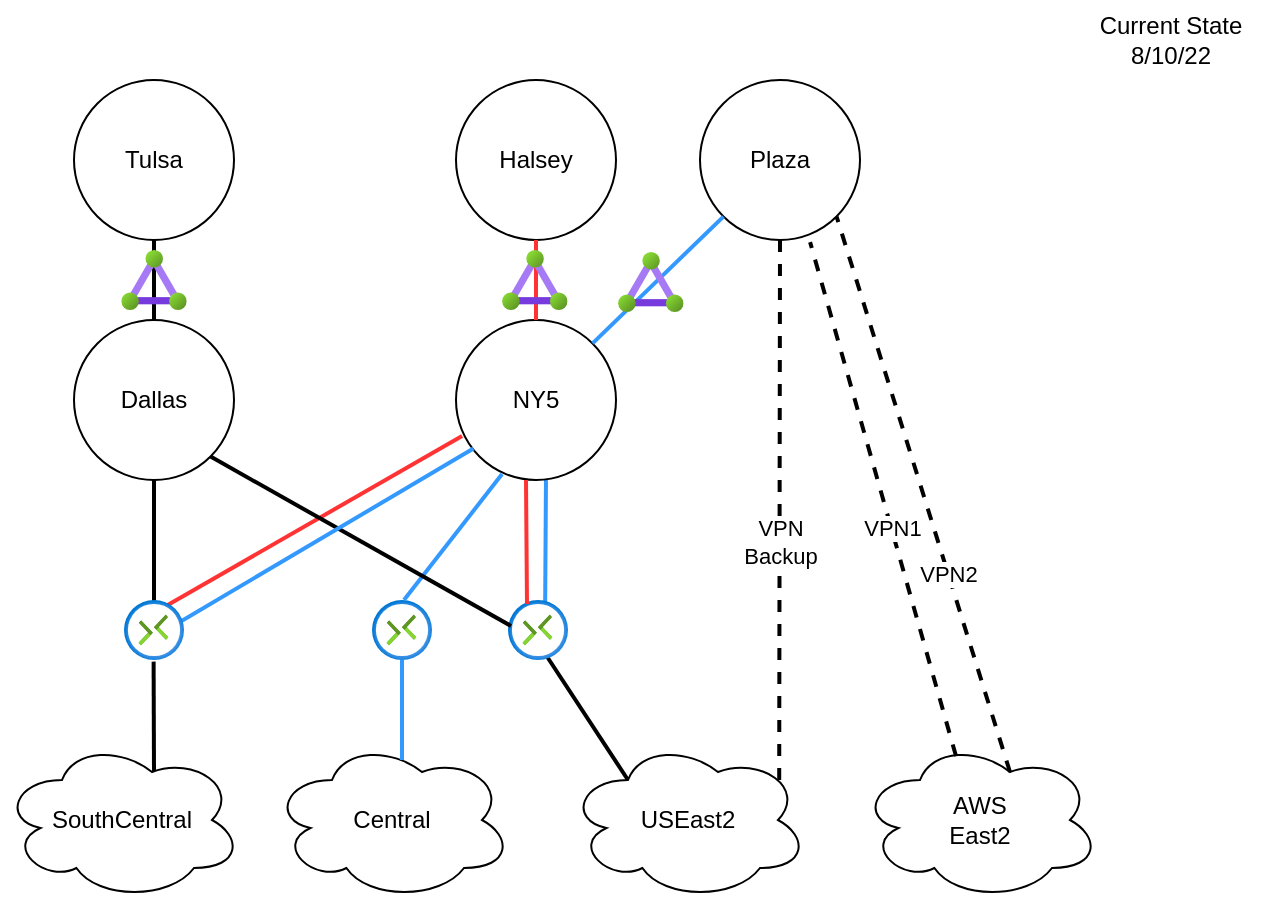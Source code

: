 <mxfile version="20.2.3" type="github" pages="2">
  <diagram id="nOUzrROn8S_l6gPX-0Xe" name="Current State">
    <mxGraphModel dx="1422" dy="792" grid="1" gridSize="10" guides="1" tooltips="1" connect="1" arrows="1" fold="1" page="1" pageScale="1" pageWidth="1169" pageHeight="827" math="0" shadow="0">
      <root>
        <mxCell id="0" />
        <mxCell id="1" parent="0" />
        <mxCell id="KbfqaCrizf5aWPR331xB-36" value="" style="endArrow=none;html=1;rounded=0;entryX=0.675;entryY=0.975;entryDx=0;entryDy=0;exitX=0.917;exitY=0.433;exitDx=0;exitDy=0;exitPerimeter=0;entryPerimeter=0;strokeColor=#3399FF;strokeWidth=2;" parent="1" edge="1">
          <mxGeometry width="50" height="50" relative="1" as="geometry">
            <mxPoint x="603.51" y="512.99" as="sourcePoint" />
            <mxPoint x="604" y="438" as="targetPoint" />
          </mxGeometry>
        </mxCell>
        <mxCell id="KbfqaCrizf5aWPR331xB-22" value="" style="endArrow=none;html=1;rounded=0;exitX=0.25;exitY=0.25;exitDx=0;exitDy=0;exitPerimeter=0;entryX=0.6;entryY=0.867;entryDx=0;entryDy=0;entryPerimeter=0;strokeWidth=2;" parent="1" source="KbfqaCrizf5aWPR331xB-12" target="KbfqaCrizf5aWPR331xB-17" edge="1">
          <mxGeometry width="50" height="50" relative="1" as="geometry">
            <mxPoint x="589.99" y="539.01" as="sourcePoint" />
            <mxPoint x="531" y="490" as="targetPoint" />
          </mxGeometry>
        </mxCell>
        <mxCell id="KbfqaCrizf5aWPR331xB-19" value="" style="endArrow=none;html=1;rounded=0;exitX=0.625;exitY=0.2;exitDx=0;exitDy=0;exitPerimeter=0;strokeWidth=2;entryX=0.46;entryY=1.027;entryDx=0;entryDy=0;entryPerimeter=0;" parent="1" edge="1">
          <mxGeometry width="50" height="50" relative="1" as="geometry">
            <mxPoint x="408" y="586" as="sourcePoint" />
            <mxPoint x="407.8" y="530.81" as="targetPoint" />
          </mxGeometry>
        </mxCell>
        <mxCell id="KbfqaCrizf5aWPR331xB-27" value="" style="endArrow=none;html=1;rounded=0;exitX=0.5;exitY=0;exitDx=0;exitDy=0;entryX=0.5;entryY=1;entryDx=0;entryDy=0;strokeWidth=2;" parent="1" source="KbfqaCrizf5aWPR331xB-4" target="KbfqaCrizf5aWPR331xB-1" edge="1">
          <mxGeometry width="50" height="50" relative="1" as="geometry">
            <mxPoint x="459.01" y="515.01" as="sourcePoint" />
            <mxPoint x="491" y="450" as="targetPoint" />
          </mxGeometry>
        </mxCell>
        <mxCell id="KbfqaCrizf5aWPR331xB-1" value="Tulsa" style="ellipse;whiteSpace=wrap;html=1;aspect=fixed;" parent="1" vertex="1">
          <mxGeometry x="368" y="240" width="80" height="80" as="geometry" />
        </mxCell>
        <mxCell id="KbfqaCrizf5aWPR331xB-2" value="Halsey" style="ellipse;whiteSpace=wrap;html=1;aspect=fixed;" parent="1" vertex="1">
          <mxGeometry x="559" y="240" width="80" height="80" as="geometry" />
        </mxCell>
        <mxCell id="KbfqaCrizf5aWPR331xB-3" value="Plaza" style="ellipse;whiteSpace=wrap;html=1;aspect=fixed;" parent="1" vertex="1">
          <mxGeometry x="681" y="240" width="80" height="80" as="geometry" />
        </mxCell>
        <mxCell id="KbfqaCrizf5aWPR331xB-4" value="Dallas" style="ellipse;whiteSpace=wrap;html=1;aspect=fixed;" parent="1" vertex="1">
          <mxGeometry x="368" y="360" width="80" height="80" as="geometry" />
        </mxCell>
        <mxCell id="KbfqaCrizf5aWPR331xB-5" value="NY5" style="ellipse;whiteSpace=wrap;html=1;aspect=fixed;" parent="1" vertex="1">
          <mxGeometry x="559" y="360" width="80" height="80" as="geometry" />
        </mxCell>
        <mxCell id="KbfqaCrizf5aWPR331xB-9" value="SouthCentral" style="ellipse;shape=cloud;whiteSpace=wrap;html=1;" parent="1" vertex="1">
          <mxGeometry x="332" y="570" width="120" height="80" as="geometry" />
        </mxCell>
        <mxCell id="KbfqaCrizf5aWPR331xB-10" value="&lt;div&gt;AWS&lt;/div&gt;&lt;div&gt;East2&lt;br&gt;&lt;/div&gt;" style="ellipse;shape=cloud;whiteSpace=wrap;html=1;" parent="1" vertex="1">
          <mxGeometry x="761" y="570" width="120" height="80" as="geometry" />
        </mxCell>
        <mxCell id="KbfqaCrizf5aWPR331xB-11" value="Central" style="ellipse;shape=cloud;whiteSpace=wrap;html=1;" parent="1" vertex="1">
          <mxGeometry x="467" y="570" width="120" height="80" as="geometry" />
        </mxCell>
        <mxCell id="KbfqaCrizf5aWPR331xB-12" value="USEast2" style="ellipse;shape=cloud;whiteSpace=wrap;html=1;" parent="1" vertex="1">
          <mxGeometry x="615" y="570" width="120" height="80" as="geometry" />
        </mxCell>
        <mxCell id="KbfqaCrizf5aWPR331xB-16" value="" style="aspect=fixed;html=1;points=[];align=center;image;fontSize=12;image=img/lib/azure2/networking/Connections.svg;" parent="1" vertex="1">
          <mxGeometry x="517" y="500" width="30" height="30" as="geometry" />
        </mxCell>
        <mxCell id="KbfqaCrizf5aWPR331xB-17" value="" style="aspect=fixed;html=1;points=[];align=center;image;fontSize=12;image=img/lib/azure2/networking/Connections.svg;" parent="1" vertex="1">
          <mxGeometry x="585" y="500" width="30" height="30" as="geometry" />
        </mxCell>
        <mxCell id="KbfqaCrizf5aWPR331xB-20" value="" style="endArrow=none;html=1;rounded=0;exitX=0.5;exitY=0.067;exitDx=0;exitDy=0;exitPerimeter=0;strokeWidth=2;entryX=0.5;entryY=1;entryDx=0;entryDy=0;" parent="1" source="KbfqaCrizf5aWPR331xB-6" target="KbfqaCrizf5aWPR331xB-4" edge="1">
          <mxGeometry width="50" height="50" relative="1" as="geometry">
            <mxPoint x="423.99" y="500.99" as="sourcePoint" />
            <mxPoint x="410" y="440" as="targetPoint" />
          </mxGeometry>
        </mxCell>
        <mxCell id="KbfqaCrizf5aWPR331xB-23" value="" style="endArrow=none;html=1;rounded=0;entryX=0.038;entryY=0.725;entryDx=0;entryDy=0;entryPerimeter=0;strokeColor=#FF3333;strokeWidth=2;exitX=0.7;exitY=0.1;exitDx=0;exitDy=0;exitPerimeter=0;" parent="1" source="KbfqaCrizf5aWPR331xB-6" target="KbfqaCrizf5aWPR331xB-5" edge="1">
          <mxGeometry width="50" height="50" relative="1" as="geometry">
            <mxPoint x="451" y="510" as="sourcePoint" />
            <mxPoint x="451" y="498" as="targetPoint" />
          </mxGeometry>
        </mxCell>
        <mxCell id="KbfqaCrizf5aWPR331xB-24" value="" style="endArrow=none;html=1;rounded=0;exitX=0.533;exitY=0;exitDx=0;exitDy=0;exitPerimeter=0;entryX=0.288;entryY=0.963;entryDx=0;entryDy=0;entryPerimeter=0;strokeColor=#3399FF;strokeWidth=2;" parent="1" source="KbfqaCrizf5aWPR331xB-16" target="KbfqaCrizf5aWPR331xB-5" edge="1">
          <mxGeometry width="50" height="50" relative="1" as="geometry">
            <mxPoint x="538.01" y="512.01" as="sourcePoint" />
            <mxPoint x="622.716" y="438.284" as="targetPoint" />
          </mxGeometry>
        </mxCell>
        <mxCell id="KbfqaCrizf5aWPR331xB-25" value="" style="endArrow=none;html=1;rounded=0;entryX=0.5;entryY=1;entryDx=0;entryDy=0;entryPerimeter=0;strokeColor=#3399FF;strokeWidth=2;" parent="1" target="KbfqaCrizf5aWPR331xB-16" edge="1">
          <mxGeometry width="50" height="50" relative="1" as="geometry">
            <mxPoint x="532" y="580" as="sourcePoint" />
            <mxPoint x="459" y="533.591" as="targetPoint" />
          </mxGeometry>
        </mxCell>
        <mxCell id="KbfqaCrizf5aWPR331xB-26" value="" style="endArrow=none;html=1;rounded=0;exitX=0.05;exitY=0.433;exitDx=0;exitDy=0;exitPerimeter=0;entryX=1;entryY=1;entryDx=0;entryDy=0;strokeWidth=2;" parent="1" source="KbfqaCrizf5aWPR331xB-17" target="KbfqaCrizf5aWPR331xB-4" edge="1">
          <mxGeometry width="50" height="50" relative="1" as="geometry">
            <mxPoint x="459.01" y="515.01" as="sourcePoint" />
            <mxPoint x="491" y="450" as="targetPoint" />
          </mxGeometry>
        </mxCell>
        <mxCell id="KbfqaCrizf5aWPR331xB-7" value="" style="aspect=fixed;html=1;points=[];align=center;image;fontSize=12;image=img/lib/azure2/networking/ExpressRoute_Circuits.svg;imageBackground=none;" parent="1" vertex="1">
          <mxGeometry x="391.595" y="325" width="32.81" height="30" as="geometry" />
        </mxCell>
        <mxCell id="KbfqaCrizf5aWPR331xB-33" value="" style="endArrow=none;html=1;rounded=0;exitX=0.5;exitY=0;exitDx=0;exitDy=0;entryX=0.5;entryY=1;entryDx=0;entryDy=0;strokeColor=#FF3333;strokeWidth=2;" parent="1" source="KbfqaCrizf5aWPR331xB-5" target="KbfqaCrizf5aWPR331xB-2" edge="1">
          <mxGeometry width="50" height="50" relative="1" as="geometry">
            <mxPoint x="462.716" y="381.716" as="sourcePoint" />
            <mxPoint x="411" y="330" as="targetPoint" />
          </mxGeometry>
        </mxCell>
        <mxCell id="KbfqaCrizf5aWPR331xB-34" value="" style="endArrow=none;html=1;rounded=0;exitX=1;exitY=0;exitDx=0;exitDy=0;entryX=0;entryY=1;entryDx=0;entryDy=0;fillColor=#FF0000;strokeColor=#3399FF;strokeWidth=2;" parent="1" source="KbfqaCrizf5aWPR331xB-5" target="KbfqaCrizf5aWPR331xB-3" edge="1">
          <mxGeometry width="50" height="50" relative="1" as="geometry">
            <mxPoint x="462.716" y="381.716" as="sourcePoint" />
            <mxPoint x="411" y="330" as="targetPoint" />
          </mxGeometry>
        </mxCell>
        <mxCell id="KbfqaCrizf5aWPR331xB-35" value="" style="endArrow=none;html=1;rounded=0;exitX=0.483;exitY=0.067;exitDx=0;exitDy=0;exitPerimeter=0;entryX=0.5;entryY=1;entryDx=0;entryDy=0;strokeColor=#FF3333;strokeWidth=2;" parent="1" edge="1">
          <mxGeometry width="50" height="50" relative="1" as="geometry">
            <mxPoint x="594.49" y="502.01" as="sourcePoint" />
            <mxPoint x="594" y="440" as="targetPoint" />
          </mxGeometry>
        </mxCell>
        <mxCell id="KbfqaCrizf5aWPR331xB-37" value="" style="endArrow=none;html=1;rounded=0;exitX=0.467;exitY=0.833;exitDx=0;exitDy=0;exitPerimeter=0;entryX=0;entryY=1;entryDx=0;entryDy=0;strokeColor=#3399FF;strokeWidth=2;" parent="1" edge="1">
          <mxGeometry width="50" height="50" relative="1" as="geometry">
            <mxPoint x="404.01" y="520.99" as="sourcePoint" />
            <mxPoint x="567.716" y="424.284" as="targetPoint" />
          </mxGeometry>
        </mxCell>
        <mxCell id="KbfqaCrizf5aWPR331xB-39" value="" style="endArrow=none;dashed=1;html=1;rounded=0;strokeColor=#000000;fillColor=#FF0000;exitX=0.88;exitY=0.25;exitDx=0;exitDy=0;exitPerimeter=0;entryX=0.5;entryY=1;entryDx=0;entryDy=0;strokeWidth=2;" parent="1" source="KbfqaCrizf5aWPR331xB-12" target="KbfqaCrizf5aWPR331xB-3" edge="1">
          <mxGeometry width="50" height="50" relative="1" as="geometry">
            <mxPoint x="801" y="480" as="sourcePoint" />
            <mxPoint x="851" y="430" as="targetPoint" />
          </mxGeometry>
        </mxCell>
        <mxCell id="KbfqaCrizf5aWPR331xB-40" value="&lt;div&gt;VPN&lt;/div&gt;&lt;div&gt;Backup&lt;br&gt;&lt;/div&gt;" style="edgeLabel;html=1;align=center;verticalAlign=middle;resizable=0;points=[];" parent="KbfqaCrizf5aWPR331xB-39" vertex="1" connectable="0">
          <mxGeometry x="-0.114" relative="1" as="geometry">
            <mxPoint as="offset" />
          </mxGeometry>
        </mxCell>
        <mxCell id="KbfqaCrizf5aWPR331xB-41" value="" style="endArrow=none;dashed=1;html=1;rounded=0;strokeColor=#000000;fillColor=#FF0000;exitX=0.4;exitY=0.1;exitDx=0;exitDy=0;exitPerimeter=0;entryX=0.688;entryY=1.013;entryDx=0;entryDy=0;entryPerimeter=0;strokeWidth=2;" parent="1" source="KbfqaCrizf5aWPR331xB-10" target="KbfqaCrizf5aWPR331xB-3" edge="1">
          <mxGeometry width="50" height="50" relative="1" as="geometry">
            <mxPoint x="685" y="596" as="sourcePoint" />
            <mxPoint x="731" y="330" as="targetPoint" />
          </mxGeometry>
        </mxCell>
        <mxCell id="KbfqaCrizf5aWPR331xB-42" value="VPN1" style="edgeLabel;html=1;align=center;verticalAlign=middle;resizable=0;points=[];" parent="KbfqaCrizf5aWPR331xB-41" vertex="1" connectable="0">
          <mxGeometry x="-0.114" relative="1" as="geometry">
            <mxPoint as="offset" />
          </mxGeometry>
        </mxCell>
        <mxCell id="KbfqaCrizf5aWPR331xB-43" value="" style="endArrow=none;dashed=1;html=1;rounded=0;strokeColor=#000000;fillColor=#FF0000;exitX=0.625;exitY=0.2;exitDx=0;exitDy=0;exitPerimeter=0;entryX=1;entryY=1;entryDx=0;entryDy=0;strokeWidth=2;" parent="1" source="KbfqaCrizf5aWPR331xB-10" target="KbfqaCrizf5aWPR331xB-3" edge="1">
          <mxGeometry width="50" height="50" relative="1" as="geometry">
            <mxPoint x="819" y="588" as="sourcePoint" />
            <mxPoint x="746.04" y="331.04" as="targetPoint" />
          </mxGeometry>
        </mxCell>
        <mxCell id="KbfqaCrizf5aWPR331xB-45" value="VPN2" style="edgeLabel;html=1;align=center;verticalAlign=middle;resizable=0;points=[];" parent="KbfqaCrizf5aWPR331xB-43" vertex="1" connectable="0">
          <mxGeometry x="-0.287" relative="1" as="geometry">
            <mxPoint as="offset" />
          </mxGeometry>
        </mxCell>
        <mxCell id="KbfqaCrizf5aWPR331xB-13" value="" style="aspect=fixed;html=1;points=[];align=center;image;fontSize=12;image=img/lib/azure2/networking/ExpressRoute_Circuits.svg;imageBackground=none;" parent="1" vertex="1">
          <mxGeometry x="582" y="325" width="32.81" height="30" as="geometry" />
        </mxCell>
        <mxCell id="KbfqaCrizf5aWPR331xB-14" value="" style="aspect=fixed;html=1;points=[];align=center;image;fontSize=12;image=img/lib/azure2/networking/ExpressRoute_Circuits.svg;imageBackground=none;" parent="1" vertex="1">
          <mxGeometry x="640" y="326" width="32.81" height="30" as="geometry" />
        </mxCell>
        <mxCell id="KbfqaCrizf5aWPR331xB-6" value="" style="aspect=fixed;html=1;points=[];align=center;image;fontSize=12;image=img/lib/azure2/networking/Connections.svg;" parent="1" vertex="1">
          <mxGeometry x="393" y="500" width="30" height="30" as="geometry" />
        </mxCell>
        <mxCell id="4s_zEq4xch8bV-egNW5Q-1" value="&lt;div&gt;Current State&lt;/div&gt;&lt;div&gt;8/10/22&lt;br&gt;&lt;/div&gt;" style="text;html=1;align=center;verticalAlign=middle;resizable=0;points=[];autosize=1;strokeColor=none;fillColor=none;" parent="1" vertex="1">
          <mxGeometry x="871" y="200" width="90" height="40" as="geometry" />
        </mxCell>
      </root>
    </mxGraphModel>
  </diagram>
  <diagram name="Proposed" id="WKU88_NRlp5oghHVTHNe">
    <mxGraphModel dx="1422" dy="792" grid="1" gridSize="10" guides="1" tooltips="1" connect="1" arrows="1" fold="1" page="1" pageScale="1" pageWidth="1169" pageHeight="827" math="0" shadow="0">
      <root>
        <mxCell id="qfVMbebjgHPsn-mblnon-0" />
        <mxCell id="qfVMbebjgHPsn-mblnon-1" parent="qfVMbebjgHPsn-mblnon-0" />
        <mxCell id="qfVMbebjgHPsn-mblnon-2" value="" style="endArrow=none;html=1;rounded=0;entryX=0.675;entryY=0.975;entryDx=0;entryDy=0;exitX=0.917;exitY=0.433;exitDx=0;exitDy=0;exitPerimeter=0;entryPerimeter=0;strokeColor=#3399FF;strokeWidth=2;" parent="qfVMbebjgHPsn-mblnon-1" edge="1">
          <mxGeometry width="50" height="50" relative="1" as="geometry">
            <mxPoint x="603.51" y="512.99" as="sourcePoint" />
            <mxPoint x="604" y="438" as="targetPoint" />
          </mxGeometry>
        </mxCell>
        <mxCell id="qfVMbebjgHPsn-mblnon-3" value="" style="endArrow=none;html=1;rounded=0;exitX=0.25;exitY=0.25;exitDx=0;exitDy=0;exitPerimeter=0;entryX=0.6;entryY=0.867;entryDx=0;entryDy=0;entryPerimeter=0;strokeWidth=2;" parent="qfVMbebjgHPsn-mblnon-1" source="qfVMbebjgHPsn-mblnon-14" target="qfVMbebjgHPsn-mblnon-16" edge="1">
          <mxGeometry width="50" height="50" relative="1" as="geometry">
            <mxPoint x="589.99" y="539.01" as="sourcePoint" />
            <mxPoint x="531" y="490" as="targetPoint" />
          </mxGeometry>
        </mxCell>
        <mxCell id="qfVMbebjgHPsn-mblnon-4" value="" style="endArrow=none;html=1;rounded=0;exitX=0.738;exitY=0.181;exitDx=0;exitDy=0;exitPerimeter=0;strokeWidth=2;entryX=0.467;entryY=1.017;entryDx=0;entryDy=0;entryPerimeter=0;" parent="qfVMbebjgHPsn-mblnon-1" target="qfVMbebjgHPsn-mblnon-35" edge="1" source="qfVMbebjgHPsn-mblnon-11">
          <mxGeometry width="50" height="50" relative="1" as="geometry">
            <mxPoint x="408" y="586" as="sourcePoint" />
            <mxPoint x="407.8" y="530.81" as="targetPoint" />
          </mxGeometry>
        </mxCell>
        <mxCell id="qfVMbebjgHPsn-mblnon-5" value="" style="endArrow=none;html=1;rounded=0;exitX=0.5;exitY=0;exitDx=0;exitDy=0;entryX=0.5;entryY=1;entryDx=0;entryDy=0;strokeWidth=2;" parent="qfVMbebjgHPsn-mblnon-1" edge="1">
          <mxGeometry width="50" height="50" relative="1" as="geometry">
            <mxPoint x="404" y="360" as="sourcePoint" />
            <mxPoint x="404" y="320" as="targetPoint" />
          </mxGeometry>
        </mxCell>
        <mxCell id="qfVMbebjgHPsn-mblnon-6" value="Tulsa" style="ellipse;whiteSpace=wrap;html=1;aspect=fixed;" parent="qfVMbebjgHPsn-mblnon-1" vertex="1">
          <mxGeometry x="368" y="240" width="80" height="80" as="geometry" />
        </mxCell>
        <mxCell id="qfVMbebjgHPsn-mblnon-7" value="Halsey" style="ellipse;whiteSpace=wrap;html=1;aspect=fixed;" parent="qfVMbebjgHPsn-mblnon-1" vertex="1">
          <mxGeometry x="559" y="240" width="80" height="80" as="geometry" />
        </mxCell>
        <mxCell id="qfVMbebjgHPsn-mblnon-8" value="Plaza" style="ellipse;whiteSpace=wrap;html=1;aspect=fixed;" parent="qfVMbebjgHPsn-mblnon-1" vertex="1">
          <mxGeometry x="681" y="240" width="80" height="80" as="geometry" />
        </mxCell>
        <mxCell id="qfVMbebjgHPsn-mblnon-9" value="Dallas" style="ellipse;whiteSpace=wrap;html=1;aspect=fixed;" parent="qfVMbebjgHPsn-mblnon-1" vertex="1">
          <mxGeometry x="368" y="360" width="80" height="80" as="geometry" />
        </mxCell>
        <mxCell id="qfVMbebjgHPsn-mblnon-10" value="NY5" style="ellipse;whiteSpace=wrap;html=1;aspect=fixed;" parent="qfVMbebjgHPsn-mblnon-1" vertex="1">
          <mxGeometry x="559" y="360" width="80" height="80" as="geometry" />
        </mxCell>
        <mxCell id="qfVMbebjgHPsn-mblnon-11" value="SouthCentral" style="ellipse;shape=cloud;whiteSpace=wrap;html=1;" parent="qfVMbebjgHPsn-mblnon-1" vertex="1">
          <mxGeometry x="319" y="570" width="120" height="80" as="geometry" />
        </mxCell>
        <mxCell id="qfVMbebjgHPsn-mblnon-12" value="&lt;div&gt;AWS&lt;/div&gt;&lt;div&gt;East2&lt;br&gt;&lt;/div&gt;" style="ellipse;shape=cloud;whiteSpace=wrap;html=1;" parent="qfVMbebjgHPsn-mblnon-1" vertex="1">
          <mxGeometry x="761" y="570" width="120" height="80" as="geometry" />
        </mxCell>
        <mxCell id="qfVMbebjgHPsn-mblnon-13" value="Central" style="ellipse;shape=cloud;whiteSpace=wrap;html=1;" parent="qfVMbebjgHPsn-mblnon-1" vertex="1">
          <mxGeometry x="467" y="570" width="120" height="80" as="geometry" />
        </mxCell>
        <mxCell id="qfVMbebjgHPsn-mblnon-14" value="USEast2" style="ellipse;shape=cloud;whiteSpace=wrap;html=1;" parent="qfVMbebjgHPsn-mblnon-1" vertex="1">
          <mxGeometry x="615" y="570" width="120" height="80" as="geometry" />
        </mxCell>
        <mxCell id="qfVMbebjgHPsn-mblnon-15" value="" style="aspect=fixed;html=1;points=[];align=center;image;fontSize=12;image=img/lib/azure2/networking/Connections.svg;" parent="qfVMbebjgHPsn-mblnon-1" vertex="1">
          <mxGeometry x="517" y="500" width="30" height="30" as="geometry" />
        </mxCell>
        <mxCell id="qfVMbebjgHPsn-mblnon-16" value="" style="aspect=fixed;html=1;points=[];align=center;image;fontSize=12;image=img/lib/azure2/networking/Connections.svg;" parent="qfVMbebjgHPsn-mblnon-1" vertex="1">
          <mxGeometry x="585" y="500" width="30" height="30" as="geometry" />
        </mxCell>
        <mxCell id="qfVMbebjgHPsn-mblnon-17" value="" style="endArrow=none;html=1;rounded=0;exitX=0.5;exitY=0.067;exitDx=0;exitDy=0;exitPerimeter=0;strokeWidth=2;entryX=0.5;entryY=1;entryDx=0;entryDy=0;" parent="qfVMbebjgHPsn-mblnon-1" source="qfVMbebjgHPsn-mblnon-35" target="qfVMbebjgHPsn-mblnon-9" edge="1">
          <mxGeometry width="50" height="50" relative="1" as="geometry">
            <mxPoint x="423.99" y="500.99" as="sourcePoint" />
            <mxPoint x="410" y="440" as="targetPoint" />
          </mxGeometry>
        </mxCell>
        <mxCell id="qfVMbebjgHPsn-mblnon-18" value="" style="endArrow=none;html=1;rounded=0;entryX=0.038;entryY=0.725;entryDx=0;entryDy=0;entryPerimeter=0;strokeColor=#FF3333;strokeWidth=2;exitX=0.7;exitY=0.1;exitDx=0;exitDy=0;exitPerimeter=0;" parent="qfVMbebjgHPsn-mblnon-1" source="qfVMbebjgHPsn-mblnon-35" target="qfVMbebjgHPsn-mblnon-10" edge="1">
          <mxGeometry width="50" height="50" relative="1" as="geometry">
            <mxPoint x="451" y="510" as="sourcePoint" />
            <mxPoint x="451" y="498" as="targetPoint" />
          </mxGeometry>
        </mxCell>
        <mxCell id="qfVMbebjgHPsn-mblnon-19" value="" style="endArrow=none;html=1;rounded=0;exitX=0.533;exitY=0;exitDx=0;exitDy=0;exitPerimeter=0;entryX=0.288;entryY=0.963;entryDx=0;entryDy=0;entryPerimeter=0;strokeColor=#3399FF;strokeWidth=2;" parent="qfVMbebjgHPsn-mblnon-1" source="qfVMbebjgHPsn-mblnon-15" target="qfVMbebjgHPsn-mblnon-10" edge="1">
          <mxGeometry width="50" height="50" relative="1" as="geometry">
            <mxPoint x="538.01" y="512.01" as="sourcePoint" />
            <mxPoint x="622.716" y="438.284" as="targetPoint" />
          </mxGeometry>
        </mxCell>
        <mxCell id="qfVMbebjgHPsn-mblnon-20" value="" style="endArrow=none;html=1;rounded=0;entryX=0.5;entryY=1;entryDx=0;entryDy=0;entryPerimeter=0;strokeColor=#3399FF;strokeWidth=2;" parent="qfVMbebjgHPsn-mblnon-1" target="qfVMbebjgHPsn-mblnon-15" edge="1">
          <mxGeometry width="50" height="50" relative="1" as="geometry">
            <mxPoint x="532" y="580" as="sourcePoint" />
            <mxPoint x="459" y="533.591" as="targetPoint" />
          </mxGeometry>
        </mxCell>
        <mxCell id="qfVMbebjgHPsn-mblnon-21" value="" style="endArrow=none;html=1;rounded=0;exitX=0.05;exitY=0.433;exitDx=0;exitDy=0;exitPerimeter=0;entryX=1;entryY=1;entryDx=0;entryDy=0;strokeWidth=2;" parent="qfVMbebjgHPsn-mblnon-1" source="qfVMbebjgHPsn-mblnon-16" target="qfVMbebjgHPsn-mblnon-9" edge="1">
          <mxGeometry width="50" height="50" relative="1" as="geometry">
            <mxPoint x="459.01" y="515.01" as="sourcePoint" />
            <mxPoint x="491" y="450" as="targetPoint" />
          </mxGeometry>
        </mxCell>
        <mxCell id="qfVMbebjgHPsn-mblnon-23" value="" style="endArrow=none;html=1;rounded=0;exitX=0.5;exitY=0;exitDx=0;exitDy=0;entryX=0.5;entryY=1;entryDx=0;entryDy=0;strokeColor=#FF3333;strokeWidth=2;" parent="qfVMbebjgHPsn-mblnon-1" edge="1">
          <mxGeometry width="50" height="50" relative="1" as="geometry">
            <mxPoint x="595" y="360" as="sourcePoint" />
            <mxPoint x="595" y="320" as="targetPoint" />
          </mxGeometry>
        </mxCell>
        <mxCell id="qfVMbebjgHPsn-mblnon-24" value="" style="endArrow=none;html=1;rounded=0;exitX=1;exitY=0;exitDx=0;exitDy=0;entryX=0;entryY=1;entryDx=0;entryDy=0;fillColor=#FF0000;strokeColor=#3399FF;strokeWidth=2;" parent="qfVMbebjgHPsn-mblnon-1" source="qfVMbebjgHPsn-mblnon-10" target="qfVMbebjgHPsn-mblnon-8" edge="1">
          <mxGeometry width="50" height="50" relative="1" as="geometry">
            <mxPoint x="462.716" y="381.716" as="sourcePoint" />
            <mxPoint x="411" y="330" as="targetPoint" />
          </mxGeometry>
        </mxCell>
        <mxCell id="qfVMbebjgHPsn-mblnon-25" value="" style="endArrow=none;html=1;rounded=0;exitX=0.483;exitY=0.067;exitDx=0;exitDy=0;exitPerimeter=0;entryX=0.5;entryY=1;entryDx=0;entryDy=0;strokeColor=#FF3333;strokeWidth=2;" parent="qfVMbebjgHPsn-mblnon-1" edge="1">
          <mxGeometry width="50" height="50" relative="1" as="geometry">
            <mxPoint x="594.49" y="502.01" as="sourcePoint" />
            <mxPoint x="594" y="440" as="targetPoint" />
          </mxGeometry>
        </mxCell>
        <mxCell id="qfVMbebjgHPsn-mblnon-26" value="" style="endArrow=none;html=1;rounded=0;exitX=0.933;exitY=0.35;exitDx=0;exitDy=0;exitPerimeter=0;entryX=0;entryY=1;entryDx=0;entryDy=0;strokeColor=#3399FF;strokeWidth=2;" parent="qfVMbebjgHPsn-mblnon-1" edge="1">
          <mxGeometry width="50" height="50" relative="1" as="geometry">
            <mxPoint x="418.99" y="511.5" as="sourcePoint" />
            <mxPoint x="566.716" y="426.284" as="targetPoint" />
          </mxGeometry>
        </mxCell>
        <mxCell id="qfVMbebjgHPsn-mblnon-27" value="" style="endArrow=none;dashed=1;html=1;rounded=0;strokeColor=#000000;fillColor=#FF0000;exitX=0.88;exitY=0.25;exitDx=0;exitDy=0;exitPerimeter=0;entryX=0.5;entryY=1;entryDx=0;entryDy=0;strokeWidth=2;" parent="qfVMbebjgHPsn-mblnon-1" source="qfVMbebjgHPsn-mblnon-14" target="qfVMbebjgHPsn-mblnon-8" edge="1">
          <mxGeometry width="50" height="50" relative="1" as="geometry">
            <mxPoint x="801" y="480" as="sourcePoint" />
            <mxPoint x="851" y="430" as="targetPoint" />
          </mxGeometry>
        </mxCell>
        <mxCell id="qfVMbebjgHPsn-mblnon-28" value="&lt;div&gt;VPN&lt;/div&gt;&lt;div&gt;Backup&lt;br&gt;&lt;/div&gt;" style="edgeLabel;html=1;align=center;verticalAlign=middle;resizable=0;points=[];" parent="qfVMbebjgHPsn-mblnon-27" vertex="1" connectable="0">
          <mxGeometry x="-0.114" relative="1" as="geometry">
            <mxPoint as="offset" />
          </mxGeometry>
        </mxCell>
        <mxCell id="qfVMbebjgHPsn-mblnon-29" value="" style="endArrow=none;html=1;rounded=0;strokeColor=#33FFFF;fillColor=#FF0000;exitX=0.4;exitY=0.1;exitDx=0;exitDy=0;exitPerimeter=0;entryX=0.688;entryY=1.013;entryDx=0;entryDy=0;entryPerimeter=0;strokeWidth=2;" parent="qfVMbebjgHPsn-mblnon-1" source="qfVMbebjgHPsn-mblnon-12" target="qfVMbebjgHPsn-mblnon-8" edge="1">
          <mxGeometry width="50" height="50" relative="1" as="geometry">
            <mxPoint x="685" y="596" as="sourcePoint" />
            <mxPoint x="731" y="330" as="targetPoint" />
          </mxGeometry>
        </mxCell>
        <mxCell id="qfVMbebjgHPsn-mblnon-30" value="&lt;div&gt;Direct&lt;/div&gt;&lt;div&gt;Connect&lt;br&gt;&lt;/div&gt;" style="edgeLabel;html=1;align=center;verticalAlign=middle;resizable=0;points=[];" parent="qfVMbebjgHPsn-mblnon-29" vertex="1" connectable="0">
          <mxGeometry x="-0.114" relative="1" as="geometry">
            <mxPoint as="offset" />
          </mxGeometry>
        </mxCell>
        <mxCell id="qfVMbebjgHPsn-mblnon-31" value="" style="endArrow=none;dashed=1;html=1;rounded=0;strokeColor=#000000;fillColor=#FF0000;exitX=0.625;exitY=0.2;exitDx=0;exitDy=0;exitPerimeter=0;entryX=1;entryY=1;entryDx=0;entryDy=0;strokeWidth=2;" parent="qfVMbebjgHPsn-mblnon-1" source="qfVMbebjgHPsn-mblnon-12" target="qfVMbebjgHPsn-mblnon-8" edge="1">
          <mxGeometry width="50" height="50" relative="1" as="geometry">
            <mxPoint x="819" y="588" as="sourcePoint" />
            <mxPoint x="746.04" y="331.04" as="targetPoint" />
          </mxGeometry>
        </mxCell>
        <mxCell id="qfVMbebjgHPsn-mblnon-32" value="VPN1" style="edgeLabel;html=1;align=center;verticalAlign=middle;resizable=0;points=[];" parent="qfVMbebjgHPsn-mblnon-31" vertex="1" connectable="0">
          <mxGeometry x="-0.287" relative="1" as="geometry">
            <mxPoint as="offset" />
          </mxGeometry>
        </mxCell>
        <mxCell id="qfVMbebjgHPsn-mblnon-34" value="" style="aspect=fixed;html=1;points=[];align=center;image;fontSize=12;image=img/lib/azure2/networking/ExpressRoute_Circuits.svg;imageBackground=none;" parent="qfVMbebjgHPsn-mblnon-1" vertex="1">
          <mxGeometry x="640" y="326" width="32.81" height="30" as="geometry" />
        </mxCell>
        <mxCell id="qfVMbebjgHPsn-mblnon-35" value="" style="aspect=fixed;html=1;points=[];align=center;image;fontSize=12;image=img/lib/azure2/networking/Connections.svg;" parent="qfVMbebjgHPsn-mblnon-1" vertex="1">
          <mxGeometry x="393" y="500" width="30" height="30" as="geometry" />
        </mxCell>
        <mxCell id="JSvdRQkjygEm9eyY96WY-0" value="" style="endArrow=none;html=1;rounded=0;exitX=1;exitY=0;exitDx=0;exitDy=0;entryX=0;entryY=1;entryDx=0;entryDy=0;fillColor=#FF0000;strokeColor=#3399FF;strokeWidth=2;" parent="qfVMbebjgHPsn-mblnon-1" edge="1">
          <mxGeometry width="50" height="50" relative="1" as="geometry">
            <mxPoint x="630.284" y="374.716" as="sourcePoint" />
            <mxPoint x="695.716" y="311.284" as="targetPoint" />
          </mxGeometry>
        </mxCell>
        <mxCell id="JSvdRQkjygEm9eyY96WY-1" value="" style="endArrow=none;html=1;rounded=0;exitX=0.5;exitY=0;exitDx=0;exitDy=0;entryX=0.5;entryY=1;entryDx=0;entryDy=0;strokeColor=#FF3333;strokeWidth=2;" parent="qfVMbebjgHPsn-mblnon-1" edge="1">
          <mxGeometry width="50" height="50" relative="1" as="geometry">
            <mxPoint x="601" y="360" as="sourcePoint" />
            <mxPoint x="601" y="320" as="targetPoint" />
          </mxGeometry>
        </mxCell>
        <mxCell id="qfVMbebjgHPsn-mblnon-33" value="" style="aspect=fixed;html=1;points=[];align=center;image;fontSize=12;image=img/lib/azure2/networking/ExpressRoute_Circuits.svg;imageBackground=none;" parent="qfVMbebjgHPsn-mblnon-1" vertex="1">
          <mxGeometry x="582" y="325" width="32.81" height="30" as="geometry" />
        </mxCell>
        <mxCell id="JSvdRQkjygEm9eyY96WY-2" value="" style="endArrow=none;html=1;rounded=0;exitX=0.5;exitY=0;exitDx=0;exitDy=0;entryX=0.5;entryY=1;entryDx=0;entryDy=0;strokeWidth=2;" parent="qfVMbebjgHPsn-mblnon-1" edge="1">
          <mxGeometry width="50" height="50" relative="1" as="geometry">
            <mxPoint x="412" y="360" as="sourcePoint" />
            <mxPoint x="412" y="320" as="targetPoint" />
          </mxGeometry>
        </mxCell>
        <mxCell id="qfVMbebjgHPsn-mblnon-22" value="" style="aspect=fixed;html=1;points=[];align=center;image;fontSize=12;image=img/lib/azure2/networking/ExpressRoute_Circuits.svg;imageBackground=none;" parent="qfVMbebjgHPsn-mblnon-1" vertex="1">
          <mxGeometry x="391.595" y="325" width="32.81" height="30" as="geometry" />
        </mxCell>
        <mxCell id="JSvdRQkjygEm9eyY96WY-3" value="&lt;div align=&quot;left&quot;&gt;Proposed changes&lt;/div&gt;&lt;div align=&quot;left&quot;&gt;+ 1G Direct Connect circuit from NJ100 to AWS&lt;/div&gt;&lt;div align=&quot;left&quot;&gt;+ Georedundant 2nd ER pair per site&lt;/div&gt;" style="text;html=1;align=left;verticalAlign=middle;resizable=0;points=[];autosize=1;strokeColor=none;fillColor=none;" parent="qfVMbebjgHPsn-mblnon-1" vertex="1">
          <mxGeometry x="800" y="210" width="280" height="60" as="geometry" />
        </mxCell>
      </root>
    </mxGraphModel>
  </diagram>
</mxfile>
